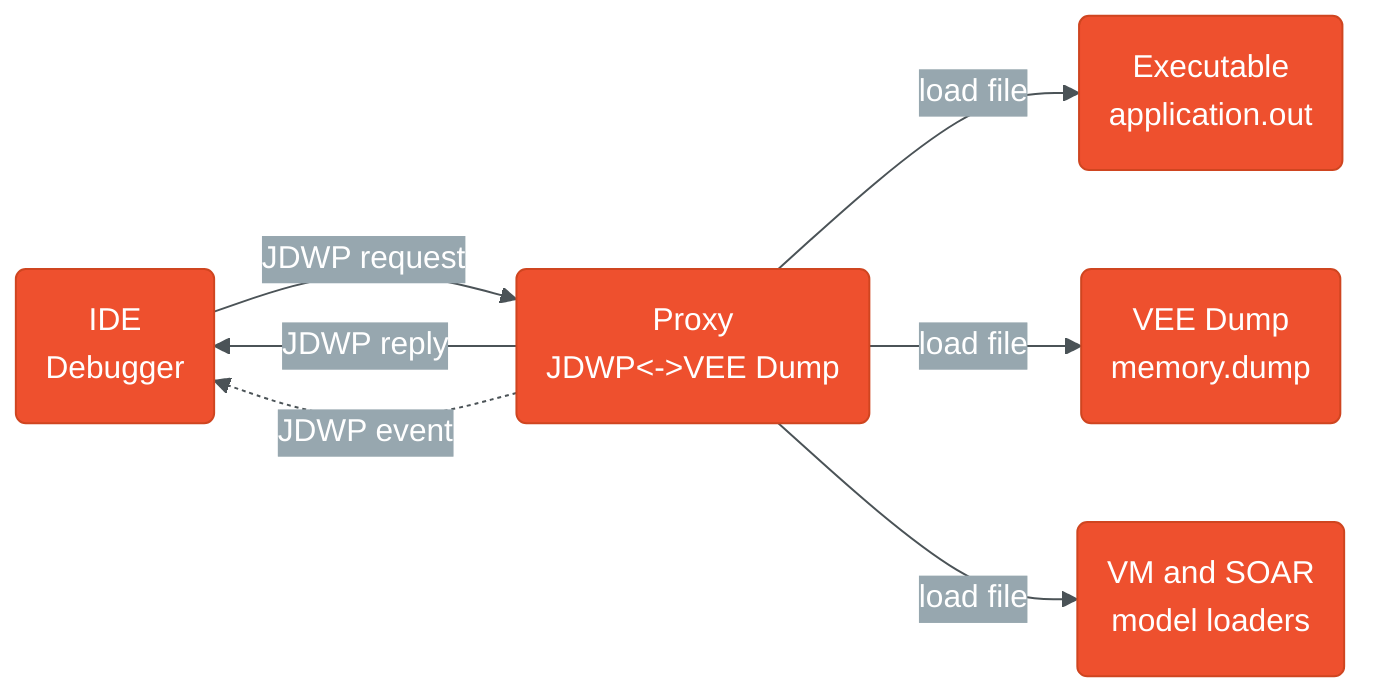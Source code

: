 %%{
  init: {
    'theme': 'base',
    'themeVariables': {
      'primaryColor': '#ee502e',
      'primaryTextColor': '#fff',
      'primaryBorderColor': '#cf4520',
      'lineColor': '#4b5357',
      'secondaryColor': '#97a7af'
    }
  }
}%%

%% Copyright 2008-2023, MicroEJ Corp. Content in this space is free for read and redistribute. Except if otherwise stated, modification is subject to MicroEJ Corp prior approval.
%% MicroEJ is a trademark of MicroEJ Corp. All other trademarks and copyrights are the property of their respective owners.


graph LR 
    IDE(IDE\nDebugger) --> |JDWP request| JDWP(Proxy\nJDWP<->VEE Dump) 
    JDWP --> |JDWP reply| IDE
    JDWP -.-> | JDWP event| IDE
    JDWP --> |load file| ELF(Executable\napplication.out)
    JDWP --> |load file| MEMDUMP(VEE Dump\nmemory.dump)
    JDWP --> |load file| Jars(VM and SOAR\nmodel loaders)
